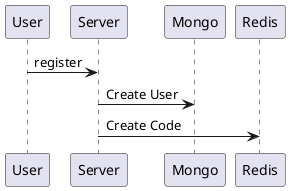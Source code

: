 @startuml
User -> Server : register
Server -> Mongo : Create User
Server -> Redis : Create Code 
@enduml